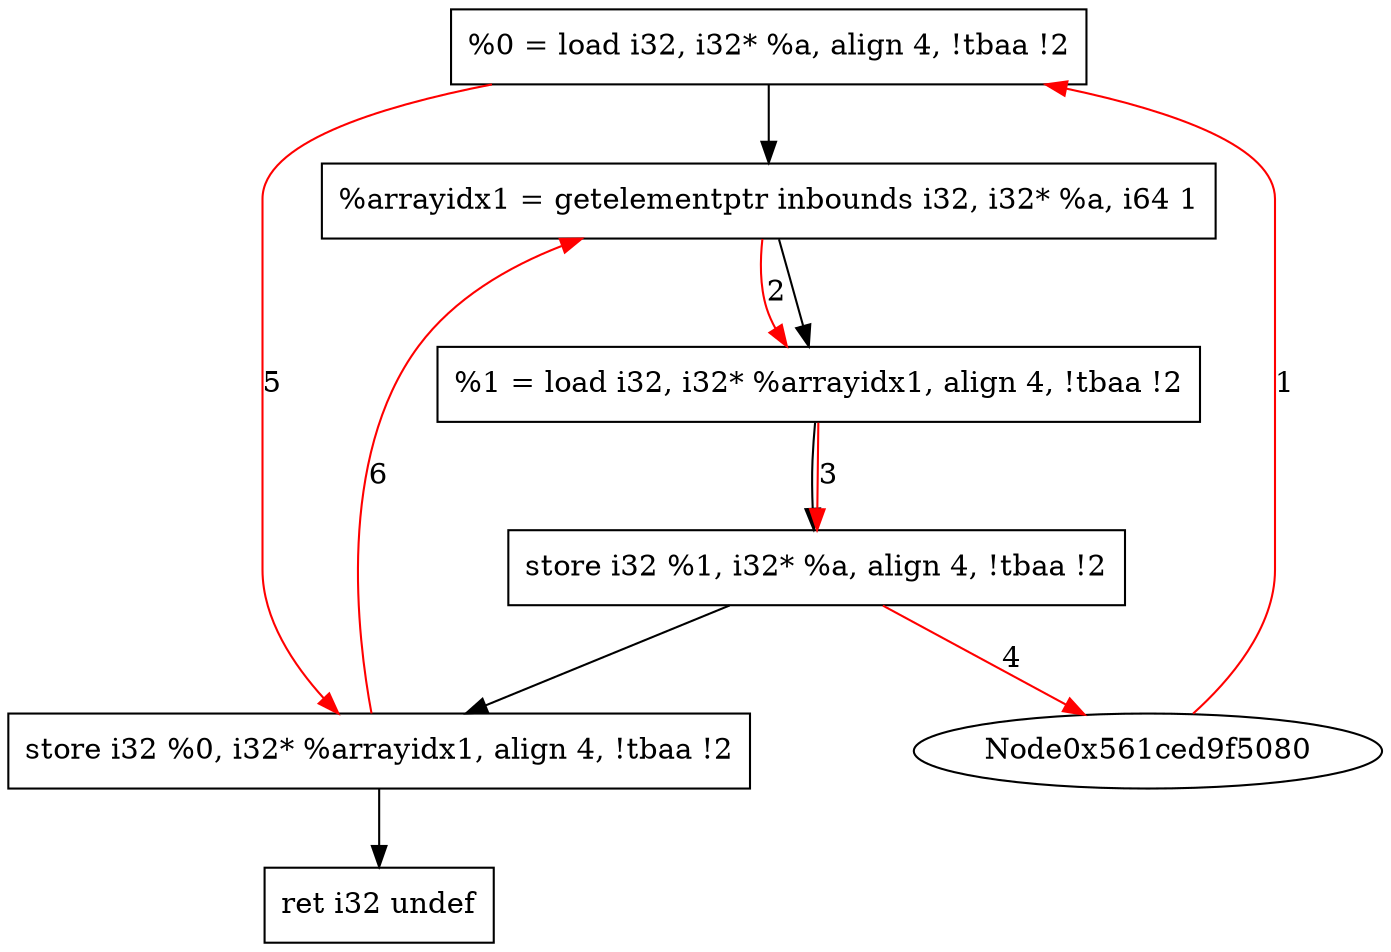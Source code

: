 digraph "CDFG for'func' function" {
	Node0x561ced9f5218[shape=record, label="  %0 = load i32, i32* %a, align 4, !tbaa !2"]
	Node0x561ced9f6780[shape=record, label="  %arrayidx1 = getelementptr inbounds i32, i32* %a, i64 1"]
	Node0x561ced9f6818[shape=record, label="  %1 = load i32, i32* %arrayidx1, align 4, !tbaa !2"]
	Node0x561ced9f6ec0[shape=record, label="  store i32 %1, i32* %a, align 4, !tbaa !2"]
	Node0x561ced9f6f40[shape=record, label="  store i32 %0, i32* %arrayidx1, align 4, !tbaa !2"]
	Node0x561ced9f73b8[shape=record, label="  ret i32 undef"]
	Node0x561ced9f5218 -> Node0x561ced9f6780
	Node0x561ced9f6780 -> Node0x561ced9f6818
	Node0x561ced9f6818 -> Node0x561ced9f6ec0
	Node0x561ced9f6ec0 -> Node0x561ced9f6f40
	Node0x561ced9f6f40 -> Node0x561ced9f73b8
edge [color=red]
	Node0x561ced9f5080 -> Node0x561ced9f5218[label="1"]
	Node0x561ced9f6780 -> Node0x561ced9f6818[label="2"]
	Node0x561ced9f6818 -> Node0x561ced9f6ec0[label="3"]
	Node0x561ced9f6ec0 -> Node0x561ced9f5080[label="4"]
	Node0x561ced9f5218 -> Node0x561ced9f6f40[label="5"]
	Node0x561ced9f6f40 -> Node0x561ced9f6780[label="6"]
}
